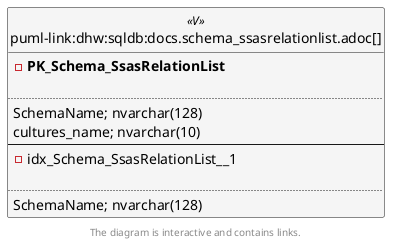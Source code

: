 @startuml
left to right direction
'top to bottom direction
hide circle
'avoide "." issues:
set namespaceSeparator none


skinparam class {
  BackgroundColor White
  BackgroundColor<<FN>> Yellow
  BackgroundColor<<FS>> Yellow
  BackgroundColor<<FT>> LightGray
  BackgroundColor<<IF>> Yellow
  BackgroundColor<<IS>> Yellow
  BackgroundColor<<P>> Aqua
  BackgroundColor<<PC>> Aqua
  BackgroundColor<<SN>> Yellow
  BackgroundColor<<SO>> SlateBlue
  BackgroundColor<<TF>> LightGray
  BackgroundColor<<TR>> Tomato
  BackgroundColor<<U>> White
  BackgroundColor<<V>> WhiteSmoke
  BackgroundColor<<X>> Aqua
  BackgroundColor<<external>> AliceBlue
}


entity "puml-link:dhw:sqldb:docs.schema_ssasrelationlist.adoc[]" as docs.Schema_SsasRelationList << V >> {
- **PK_Schema_SsasRelationList**

..
SchemaName; nvarchar(128)
cultures_name; nvarchar(10)
--
- idx_Schema_SsasRelationList__1

..
SchemaName; nvarchar(128)
}

footer The diagram is interactive and contains links.
@enduml

